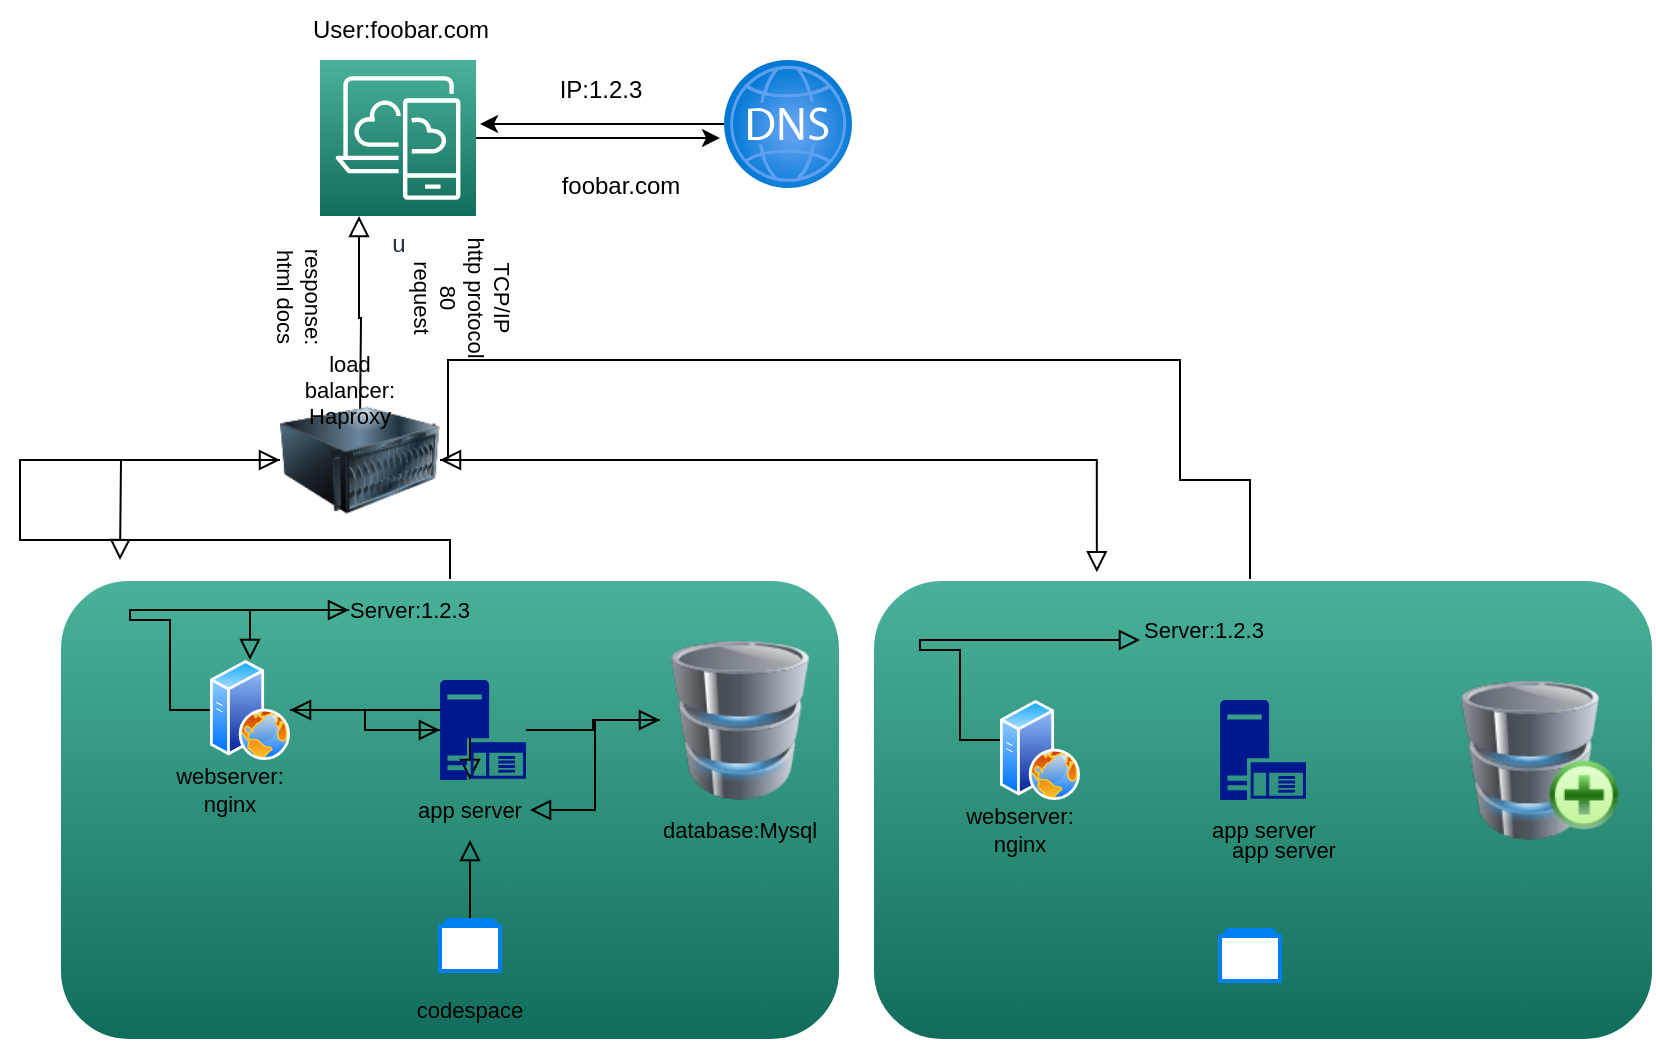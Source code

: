 <mxfile version="21.1.1" type="github">
  <diagram id="C5RBs43oDa-KdzZeNtuy" name="Page-1">
    <mxGraphModel dx="880" dy="395" grid="1" gridSize="10" guides="1" tooltips="1" connect="1" arrows="1" fold="1" page="1" pageScale="1" pageWidth="827" pageHeight="1169" math="0" shadow="0">
      <root>
        <mxCell id="WIyWlLk6GJQsqaUBKTNV-0" />
        <mxCell id="WIyWlLk6GJQsqaUBKTNV-1" parent="WIyWlLk6GJQsqaUBKTNV-0" />
        <mxCell id="SjaqRtaskE_e7vW0ZwbB-1" style="edgeStyle=orthogonalEdgeStyle;rounded=0;orthogonalLoop=1;jettySize=auto;html=1;" edge="1" parent="WIyWlLk6GJQsqaUBKTNV-1" source="SjaqRtaskE_e7vW0ZwbB-0">
          <mxGeometry relative="1" as="geometry">
            <mxPoint x="380" y="79" as="targetPoint" />
          </mxGeometry>
        </mxCell>
        <mxCell id="SjaqRtaskE_e7vW0ZwbB-0" value="u" style="sketch=0;points=[[0,0,0],[0.25,0,0],[0.5,0,0],[0.75,0,0],[1,0,0],[0,1,0],[0.25,1,0],[0.5,1,0],[0.75,1,0],[1,1,0],[0,0.25,0],[0,0.5,0],[0,0.75,0],[1,0.25,0],[1,0.5,0],[1,0.75,0]];outlineConnect=0;fontColor=#232F3E;gradientColor=#4AB29A;gradientDirection=north;fillColor=#116D5B;strokeColor=#ffffff;dashed=0;verticalLabelPosition=bottom;verticalAlign=top;align=center;html=1;fontSize=12;fontStyle=0;aspect=fixed;shape=mxgraph.aws4.resourceIcon;resIcon=mxgraph.aws4.desktop_and_app_streaming;" vertex="1" parent="WIyWlLk6GJQsqaUBKTNV-1">
          <mxGeometry x="180" y="40" width="78" height="78" as="geometry" />
        </mxCell>
        <mxCell id="SjaqRtaskE_e7vW0ZwbB-3" style="edgeStyle=orthogonalEdgeStyle;rounded=0;orthogonalLoop=1;jettySize=auto;html=1;" edge="1" parent="WIyWlLk6GJQsqaUBKTNV-1" source="SjaqRtaskE_e7vW0ZwbB-2">
          <mxGeometry relative="1" as="geometry">
            <mxPoint x="260" y="72" as="targetPoint" />
          </mxGeometry>
        </mxCell>
        <mxCell id="SjaqRtaskE_e7vW0ZwbB-2" value="" style="image;aspect=fixed;html=1;points=[];align=center;fontSize=12;image=img/lib/azure2/networking/DNS_Zones.svg;" vertex="1" parent="WIyWlLk6GJQsqaUBKTNV-1">
          <mxGeometry x="382" y="40" width="64" height="64" as="geometry" />
        </mxCell>
        <mxCell id="SjaqRtaskE_e7vW0ZwbB-4" value="foobar.com" style="text;html=1;align=center;verticalAlign=middle;resizable=0;points=[];autosize=1;strokeColor=none;fillColor=none;" vertex="1" parent="WIyWlLk6GJQsqaUBKTNV-1">
          <mxGeometry x="290" y="88" width="80" height="30" as="geometry" />
        </mxCell>
        <mxCell id="SjaqRtaskE_e7vW0ZwbB-5" value="IP:1.2.3" style="text;html=1;align=center;verticalAlign=middle;resizable=0;points=[];autosize=1;strokeColor=none;fillColor=none;" vertex="1" parent="WIyWlLk6GJQsqaUBKTNV-1">
          <mxGeometry x="290" y="40" width="60" height="30" as="geometry" />
        </mxCell>
        <mxCell id="SjaqRtaskE_e7vW0ZwbB-6" value="User:foobar.com" style="text;html=1;align=center;verticalAlign=middle;resizable=0;points=[];autosize=1;strokeColor=none;fillColor=none;" vertex="1" parent="WIyWlLk6GJQsqaUBKTNV-1">
          <mxGeometry x="165" y="10" width="110" height="30" as="geometry" />
        </mxCell>
        <mxCell id="SjaqRtaskE_e7vW0ZwbB-32" style="edgeStyle=orthogonalEdgeStyle;shape=connector;rounded=0;orthogonalLoop=1;jettySize=auto;html=1;shadow=0;labelBackgroundColor=none;strokeColor=default;strokeWidth=1;fontFamily=Helvetica;fontSize=11;fontColor=default;endArrow=block;endFill=0;endSize=8;entryX=0.25;entryY=1;entryDx=0;entryDy=0;entryPerimeter=0;" edge="1" parent="WIyWlLk6GJQsqaUBKTNV-1" target="SjaqRtaskE_e7vW0ZwbB-0">
          <mxGeometry relative="1" as="geometry">
            <mxPoint x="200" y="130" as="targetPoint" />
            <mxPoint x="200" y="220" as="sourcePoint" />
          </mxGeometry>
        </mxCell>
        <mxCell id="SjaqRtaskE_e7vW0ZwbB-49" style="edgeStyle=orthogonalEdgeStyle;shape=connector;rounded=0;orthogonalLoop=1;jettySize=auto;html=1;entryX=0;entryY=0.5;entryDx=0;entryDy=0;shadow=0;labelBackgroundColor=none;strokeColor=default;strokeWidth=1;fontFamily=Helvetica;fontSize=11;fontColor=default;endArrow=block;endFill=0;endSize=8;" edge="1" parent="WIyWlLk6GJQsqaUBKTNV-1" source="SjaqRtaskE_e7vW0ZwbB-12" target="SjaqRtaskE_e7vW0ZwbB-44">
          <mxGeometry relative="1" as="geometry" />
        </mxCell>
        <mxCell id="SjaqRtaskE_e7vW0ZwbB-12" value="" style="rounded=1;whiteSpace=wrap;html=1;verticalAlign=top;fillColor=#116D5B;strokeColor=#ffffff;fontColor=#232F3E;sketch=0;gradientColor=#4AB29A;gradientDirection=north;dashed=0;fontStyle=0;movable=0;resizable=0;rotatable=0;deletable=0;editable=0;locked=1;connectable=0;" vertex="1" parent="WIyWlLk6GJQsqaUBKTNV-1">
          <mxGeometry x="50" y="300" width="390" height="230" as="geometry" />
        </mxCell>
        <mxCell id="SjaqRtaskE_e7vW0ZwbB-15" value="codespace" style="text;html=1;strokeColor=none;fillColor=none;align=center;verticalAlign=middle;whiteSpace=wrap;rounded=0;fontSize=11;fontFamily=Helvetica;fontColor=default;" vertex="1" parent="WIyWlLk6GJQsqaUBKTNV-1">
          <mxGeometry x="225" y="500" width="60" height="30" as="geometry" />
        </mxCell>
        <mxCell id="SjaqRtaskE_e7vW0ZwbB-35" value="" style="edgeStyle=orthogonalEdgeStyle;shape=connector;rounded=0;orthogonalLoop=1;jettySize=auto;html=1;shadow=0;labelBackgroundColor=none;strokeColor=default;strokeWidth=1;fontFamily=Helvetica;fontSize=11;fontColor=default;endArrow=block;endFill=0;endSize=8;" edge="1" parent="WIyWlLk6GJQsqaUBKTNV-1" source="SjaqRtaskE_e7vW0ZwbB-16" target="SjaqRtaskE_e7vW0ZwbB-17">
          <mxGeometry relative="1" as="geometry" />
        </mxCell>
        <mxCell id="SjaqRtaskE_e7vW0ZwbB-16" value="Server:1.2.3" style="text;html=1;strokeColor=none;fillColor=none;align=center;verticalAlign=middle;whiteSpace=wrap;rounded=0;fontSize=11;fontFamily=Helvetica;fontColor=default;movable=1;resizable=1;rotatable=1;deletable=1;editable=1;locked=0;connectable=1;" vertex="1" parent="WIyWlLk6GJQsqaUBKTNV-1">
          <mxGeometry x="194.5" y="300" width="60" height="30" as="geometry" />
        </mxCell>
        <mxCell id="SjaqRtaskE_e7vW0ZwbB-21" value="" style="edgeStyle=orthogonalEdgeStyle;shape=connector;rounded=0;orthogonalLoop=1;jettySize=auto;html=1;shadow=0;labelBackgroundColor=none;strokeColor=default;strokeWidth=1;fontFamily=Helvetica;fontSize=11;fontColor=default;endArrow=block;endFill=0;endSize=8;" edge="1" parent="WIyWlLk6GJQsqaUBKTNV-1" source="SjaqRtaskE_e7vW0ZwbB-17" target="SjaqRtaskE_e7vW0ZwbB-19">
          <mxGeometry relative="1" as="geometry" />
        </mxCell>
        <mxCell id="SjaqRtaskE_e7vW0ZwbB-36" value="" style="edgeStyle=orthogonalEdgeStyle;shape=connector;rounded=0;orthogonalLoop=1;jettySize=auto;html=1;shadow=0;labelBackgroundColor=none;strokeColor=default;strokeWidth=1;fontFamily=Helvetica;fontSize=11;fontColor=default;endArrow=block;endFill=0;endSize=8;movable=0;resizable=0;rotatable=0;deletable=0;editable=0;locked=1;connectable=0;" edge="1" parent="WIyWlLk6GJQsqaUBKTNV-1" source="SjaqRtaskE_e7vW0ZwbB-17" target="SjaqRtaskE_e7vW0ZwbB-23">
          <mxGeometry relative="1" as="geometry" />
        </mxCell>
        <mxCell id="SjaqRtaskE_e7vW0ZwbB-38" value="" style="edgeStyle=orthogonalEdgeStyle;shape=connector;rounded=0;orthogonalLoop=1;jettySize=auto;html=1;shadow=0;labelBackgroundColor=none;strokeColor=default;strokeWidth=1;fontFamily=Helvetica;fontSize=11;fontColor=default;endArrow=block;endFill=0;endSize=8;movable=1;resizable=1;rotatable=1;deletable=1;editable=1;locked=0;connectable=1;" edge="1" parent="WIyWlLk6GJQsqaUBKTNV-1" source="SjaqRtaskE_e7vW0ZwbB-17" target="SjaqRtaskE_e7vW0ZwbB-16">
          <mxGeometry relative="1" as="geometry">
            <mxPoint x="85" y="365" as="targetPoint" />
            <Array as="points">
              <mxPoint x="105" y="365" />
              <mxPoint x="105" y="320" />
              <mxPoint x="85" y="320" />
              <mxPoint x="85" y="315" />
            </Array>
          </mxGeometry>
        </mxCell>
        <mxCell id="SjaqRtaskE_e7vW0ZwbB-17" value="" style="image;aspect=fixed;perimeter=ellipsePerimeter;html=1;align=center;shadow=0;dashed=0;spacingTop=3;image=img/lib/active_directory/web_server.svg;fontFamily=Helvetica;fontSize=11;fontColor=default;movable=1;resizable=1;rotatable=1;deletable=1;editable=1;locked=0;connectable=1;" vertex="1" parent="WIyWlLk6GJQsqaUBKTNV-1">
          <mxGeometry x="125" y="340" width="40" height="50" as="geometry" />
        </mxCell>
        <mxCell id="SjaqRtaskE_e7vW0ZwbB-18" value="webserver:&lt;br&gt;nginx" style="text;html=1;strokeColor=none;fillColor=none;align=center;verticalAlign=middle;whiteSpace=wrap;rounded=0;fontSize=11;fontFamily=Helvetica;fontColor=default;movable=0;resizable=0;rotatable=0;deletable=0;editable=0;locked=1;connectable=0;" vertex="1" parent="WIyWlLk6GJQsqaUBKTNV-1">
          <mxGeometry x="105" y="390" width="60" height="30" as="geometry" />
        </mxCell>
        <mxCell id="SjaqRtaskE_e7vW0ZwbB-20" style="edgeStyle=orthogonalEdgeStyle;shape=connector;rounded=0;orthogonalLoop=1;jettySize=auto;html=1;shadow=0;labelBackgroundColor=none;strokeColor=default;strokeWidth=1;fontFamily=Helvetica;fontSize=11;fontColor=default;endArrow=block;endFill=0;endSize=8;movable=0;resizable=0;rotatable=0;deletable=0;editable=0;locked=1;connectable=0;" edge="1" parent="WIyWlLk6GJQsqaUBKTNV-1" source="SjaqRtaskE_e7vW0ZwbB-19" target="SjaqRtaskE_e7vW0ZwbB-17">
          <mxGeometry relative="1" as="geometry" />
        </mxCell>
        <mxCell id="SjaqRtaskE_e7vW0ZwbB-31" style="edgeStyle=orthogonalEdgeStyle;shape=connector;rounded=0;orthogonalLoop=1;jettySize=auto;html=1;shadow=0;labelBackgroundColor=none;strokeColor=default;strokeWidth=1;fontFamily=Helvetica;fontSize=11;fontColor=default;endArrow=block;endFill=0;endSize=8;movable=0;resizable=0;rotatable=0;deletable=0;editable=0;locked=1;connectable=0;" edge="1" parent="WIyWlLk6GJQsqaUBKTNV-1" source="SjaqRtaskE_e7vW0ZwbB-19" target="SjaqRtaskE_e7vW0ZwbB-22">
          <mxGeometry relative="1" as="geometry" />
        </mxCell>
        <mxCell id="SjaqRtaskE_e7vW0ZwbB-19" value="" style="sketch=0;aspect=fixed;pointerEvents=1;shadow=0;dashed=0;html=1;strokeColor=none;labelPosition=center;verticalLabelPosition=bottom;verticalAlign=top;align=center;fillColor=#00188D;shape=mxgraph.mscae.enterprise.application_server;fontFamily=Helvetica;fontSize=11;fontColor=default;movable=1;resizable=1;rotatable=1;deletable=1;editable=1;locked=0;connectable=1;" vertex="1" parent="WIyWlLk6GJQsqaUBKTNV-1">
          <mxGeometry x="240" y="350" width="43" height="50" as="geometry" />
        </mxCell>
        <mxCell id="SjaqRtaskE_e7vW0ZwbB-28" value="" style="edgeStyle=orthogonalEdgeStyle;shape=connector;rounded=0;orthogonalLoop=1;jettySize=auto;html=1;shadow=0;labelBackgroundColor=none;strokeColor=default;strokeWidth=1;fontFamily=Helvetica;fontSize=11;fontColor=default;endArrow=block;endFill=0;endSize=8;movable=0;resizable=0;rotatable=0;deletable=0;editable=0;locked=1;connectable=0;" edge="1" parent="WIyWlLk6GJQsqaUBKTNV-1" source="SjaqRtaskE_e7vW0ZwbB-22" target="SjaqRtaskE_e7vW0ZwbB-23">
          <mxGeometry relative="1" as="geometry" />
        </mxCell>
        <mxCell id="SjaqRtaskE_e7vW0ZwbB-22" value="" style="image;html=1;image=img/lib/clip_art/computers/Database_128x128.png;fontFamily=Helvetica;fontSize=11;fontColor=default;movable=0;resizable=0;rotatable=0;deletable=0;editable=0;locked=1;connectable=0;" vertex="1" parent="WIyWlLk6GJQsqaUBKTNV-1">
          <mxGeometry x="350" y="330" width="80" height="80" as="geometry" />
        </mxCell>
        <mxCell id="SjaqRtaskE_e7vW0ZwbB-23" value="app server" style="text;html=1;strokeColor=none;fillColor=none;align=center;verticalAlign=middle;whiteSpace=wrap;rounded=0;fontSize=11;fontFamily=Helvetica;fontColor=default;movable=0;resizable=0;rotatable=0;deletable=0;editable=0;locked=1;connectable=0;" vertex="1" parent="WIyWlLk6GJQsqaUBKTNV-1">
          <mxGeometry x="225" y="400" width="60" height="30" as="geometry" />
        </mxCell>
        <mxCell id="SjaqRtaskE_e7vW0ZwbB-24" value="database:Mysql" style="text;html=1;strokeColor=none;fillColor=none;align=center;verticalAlign=middle;whiteSpace=wrap;rounded=0;fontSize=11;fontFamily=Helvetica;fontColor=default;" vertex="1" parent="WIyWlLk6GJQsqaUBKTNV-1">
          <mxGeometry x="360" y="410" width="60" height="30" as="geometry" />
        </mxCell>
        <mxCell id="SjaqRtaskE_e7vW0ZwbB-27" value="" style="edgeStyle=orthogonalEdgeStyle;shape=connector;rounded=0;orthogonalLoop=1;jettySize=auto;html=1;shadow=0;labelBackgroundColor=none;strokeColor=default;strokeWidth=1;fontFamily=Helvetica;fontSize=11;fontColor=default;endArrow=block;endFill=0;endSize=8;" edge="1" parent="WIyWlLk6GJQsqaUBKTNV-1" source="SjaqRtaskE_e7vW0ZwbB-25" target="SjaqRtaskE_e7vW0ZwbB-23">
          <mxGeometry relative="1" as="geometry" />
        </mxCell>
        <mxCell id="SjaqRtaskE_e7vW0ZwbB-25" value="" style="html=1;verticalLabelPosition=bottom;align=center;labelBackgroundColor=#ffffff;verticalAlign=top;strokeWidth=2;strokeColor=#0080F0;shadow=0;dashed=0;shape=mxgraph.ios7.icons.folders;fontFamily=Helvetica;fontSize=11;fontColor=default;movable=0;resizable=0;rotatable=0;deletable=0;editable=0;locked=1;connectable=0;" vertex="1" parent="WIyWlLk6GJQsqaUBKTNV-1">
          <mxGeometry x="240" y="470" width="30" height="25.5" as="geometry" />
        </mxCell>
        <mxCell id="SjaqRtaskE_e7vW0ZwbB-33" value="TCP/IP&lt;br&gt;http protocol&lt;br&gt;80&lt;br&gt;request" style="text;html=1;strokeColor=none;fillColor=none;align=center;verticalAlign=middle;whiteSpace=wrap;rounded=0;fontSize=11;fontFamily=Helvetica;fontColor=default;rotation=90;" vertex="1" parent="WIyWlLk6GJQsqaUBKTNV-1">
          <mxGeometry x="216.5" y="133.5" width="70" height="50" as="geometry" />
        </mxCell>
        <mxCell id="SjaqRtaskE_e7vW0ZwbB-34" value="response:&lt;br&gt;html docs" style="text;html=1;strokeColor=none;fillColor=none;align=center;verticalAlign=middle;whiteSpace=wrap;rounded=0;fontSize=11;fontFamily=Helvetica;fontColor=default;rotation=90;" vertex="1" parent="WIyWlLk6GJQsqaUBKTNV-1">
          <mxGeometry x="140" y="143.5" width="60" height="30" as="geometry" />
        </mxCell>
        <mxCell id="SjaqRtaskE_e7vW0ZwbB-48" style="edgeStyle=orthogonalEdgeStyle;shape=connector;rounded=0;orthogonalLoop=1;jettySize=auto;html=1;shadow=0;labelBackgroundColor=none;strokeColor=default;strokeWidth=1;fontFamily=Helvetica;fontSize=11;fontColor=default;endArrow=block;endFill=0;endSize=8;" edge="1" parent="WIyWlLk6GJQsqaUBKTNV-1" source="SjaqRtaskE_e7vW0ZwbB-42" target="SjaqRtaskE_e7vW0ZwbB-44">
          <mxGeometry relative="1" as="geometry">
            <mxPoint x="280" y="220" as="targetPoint" />
            <Array as="points">
              <mxPoint x="645" y="250" />
              <mxPoint x="610" y="250" />
              <mxPoint x="610" y="190" />
              <mxPoint x="244" y="190" />
              <mxPoint x="244" y="240" />
            </Array>
          </mxGeometry>
        </mxCell>
        <mxCell id="SjaqRtaskE_e7vW0ZwbB-42" value="" style="rounded=1;whiteSpace=wrap;html=1;verticalAlign=top;fillColor=#116D5B;strokeColor=#ffffff;fontColor=#232F3E;sketch=0;gradientColor=#4AB29A;gradientDirection=north;dashed=0;fontStyle=0;movable=1;resizable=1;rotatable=1;deletable=1;editable=1;locked=0;connectable=1;" vertex="1" parent="WIyWlLk6GJQsqaUBKTNV-1">
          <mxGeometry x="456.5" y="300" width="390" height="230" as="geometry" />
        </mxCell>
        <mxCell id="SjaqRtaskE_e7vW0ZwbB-45" style="edgeStyle=orthogonalEdgeStyle;shape=connector;rounded=0;orthogonalLoop=1;jettySize=auto;html=1;entryX=0.287;entryY=-0.017;entryDx=0;entryDy=0;entryPerimeter=0;shadow=0;labelBackgroundColor=none;strokeColor=default;strokeWidth=1;fontFamily=Helvetica;fontSize=11;fontColor=default;endArrow=block;endFill=0;endSize=8;" edge="1" parent="WIyWlLk6GJQsqaUBKTNV-1" source="SjaqRtaskE_e7vW0ZwbB-44" target="SjaqRtaskE_e7vW0ZwbB-42">
          <mxGeometry relative="1" as="geometry" />
        </mxCell>
        <mxCell id="SjaqRtaskE_e7vW0ZwbB-46" style="edgeStyle=orthogonalEdgeStyle;shape=connector;rounded=0;orthogonalLoop=1;jettySize=auto;html=1;shadow=0;labelBackgroundColor=none;strokeColor=default;strokeWidth=1;fontFamily=Helvetica;fontSize=11;fontColor=default;endArrow=block;endFill=0;endSize=8;" edge="1" parent="WIyWlLk6GJQsqaUBKTNV-1" source="SjaqRtaskE_e7vW0ZwbB-44">
          <mxGeometry relative="1" as="geometry">
            <mxPoint x="80" y="290" as="targetPoint" />
          </mxGeometry>
        </mxCell>
        <mxCell id="SjaqRtaskE_e7vW0ZwbB-44" value="" style="image;html=1;image=img/lib/clip_art/computers/Server_128x128.png;fontFamily=Helvetica;fontSize=11;fontColor=default;" vertex="1" parent="WIyWlLk6GJQsqaUBKTNV-1">
          <mxGeometry x="160" y="200" width="80" height="80" as="geometry" />
        </mxCell>
        <mxCell id="SjaqRtaskE_e7vW0ZwbB-50" value="load balancer:&lt;br&gt;Haproxy" style="text;html=1;strokeColor=none;fillColor=none;align=center;verticalAlign=middle;whiteSpace=wrap;rounded=0;fontSize=11;fontFamily=Helvetica;fontColor=default;" vertex="1" parent="WIyWlLk6GJQsqaUBKTNV-1">
          <mxGeometry x="165" y="190" width="60" height="30" as="geometry" />
        </mxCell>
        <mxCell id="SjaqRtaskE_e7vW0ZwbB-51" value="" style="image;aspect=fixed;perimeter=ellipsePerimeter;html=1;align=center;shadow=0;dashed=0;spacingTop=3;image=img/lib/active_directory/web_server.svg;fontFamily=Helvetica;fontSize=11;fontColor=default;movable=1;resizable=1;rotatable=1;deletable=1;editable=1;locked=0;connectable=1;" vertex="1" parent="WIyWlLk6GJQsqaUBKTNV-1">
          <mxGeometry x="520" y="360" width="40" height="50" as="geometry" />
        </mxCell>
        <mxCell id="SjaqRtaskE_e7vW0ZwbB-52" value="" style="sketch=0;aspect=fixed;pointerEvents=1;shadow=0;dashed=0;html=1;strokeColor=none;labelPosition=center;verticalLabelPosition=bottom;verticalAlign=top;align=center;fillColor=#00188D;shape=mxgraph.mscae.enterprise.application_server;fontFamily=Helvetica;fontSize=11;fontColor=default;movable=1;resizable=1;rotatable=1;deletable=1;editable=1;locked=0;connectable=1;" vertex="1" parent="WIyWlLk6GJQsqaUBKTNV-1">
          <mxGeometry x="630" y="360" width="43" height="50" as="geometry" />
        </mxCell>
        <mxCell id="SjaqRtaskE_e7vW0ZwbB-53" value="Server:1.2.3" style="text;html=1;strokeColor=none;fillColor=none;align=center;verticalAlign=middle;whiteSpace=wrap;rounded=0;fontSize=11;fontFamily=Helvetica;fontColor=default;movable=1;resizable=1;rotatable=1;deletable=1;editable=1;locked=0;connectable=1;" vertex="1" parent="WIyWlLk6GJQsqaUBKTNV-1">
          <mxGeometry x="591.5" y="310" width="60" height="30" as="geometry" />
        </mxCell>
        <mxCell id="SjaqRtaskE_e7vW0ZwbB-54" value="" style="edgeStyle=orthogonalEdgeStyle;shape=connector;rounded=0;orthogonalLoop=1;jettySize=auto;html=1;shadow=0;labelBackgroundColor=none;strokeColor=default;strokeWidth=1;fontFamily=Helvetica;fontSize=11;fontColor=default;endArrow=block;endFill=0;endSize=8;movable=1;resizable=1;rotatable=1;deletable=1;editable=1;locked=0;connectable=1;" edge="1" parent="WIyWlLk6GJQsqaUBKTNV-1">
          <mxGeometry relative="1" as="geometry">
            <mxPoint x="520" y="380" as="sourcePoint" />
            <mxPoint x="590" y="330" as="targetPoint" />
            <Array as="points">
              <mxPoint x="500" y="380" />
              <mxPoint x="500" y="335" />
              <mxPoint x="480" y="335" />
              <mxPoint x="480" y="330" />
            </Array>
          </mxGeometry>
        </mxCell>
        <mxCell id="SjaqRtaskE_e7vW0ZwbB-55" value="" style="image;html=1;image=img/lib/clip_art/computers/Database_Add_128x128.png;fontFamily=Helvetica;fontSize=11;fontColor=default;" vertex="1" parent="WIyWlLk6GJQsqaUBKTNV-1">
          <mxGeometry x="750" y="350" width="80" height="80" as="geometry" />
        </mxCell>
        <mxCell id="SjaqRtaskE_e7vW0ZwbB-56" value="" style="html=1;verticalLabelPosition=bottom;align=center;labelBackgroundColor=#ffffff;verticalAlign=top;strokeWidth=2;strokeColor=#0080F0;shadow=0;dashed=0;shape=mxgraph.ios7.icons.folders;fontFamily=Helvetica;fontSize=11;fontColor=default;" vertex="1" parent="WIyWlLk6GJQsqaUBKTNV-1">
          <mxGeometry x="630" y="475" width="30" height="25.5" as="geometry" />
        </mxCell>
        <mxCell id="SjaqRtaskE_e7vW0ZwbB-57" value="app server" style="text;html=1;strokeColor=none;fillColor=none;align=center;verticalAlign=middle;whiteSpace=wrap;rounded=0;fontSize=11;fontFamily=Helvetica;fontColor=default;" vertex="1" parent="WIyWlLk6GJQsqaUBKTNV-1">
          <mxGeometry x="621.5" y="410" width="60" height="30" as="geometry" />
        </mxCell>
        <mxCell id="SjaqRtaskE_e7vW0ZwbB-58" value="webserver:&lt;br&gt;nginx" style="text;html=1;strokeColor=none;fillColor=none;align=center;verticalAlign=middle;whiteSpace=wrap;rounded=0;fontSize=11;fontFamily=Helvetica;fontColor=default;" vertex="1" parent="WIyWlLk6GJQsqaUBKTNV-1">
          <mxGeometry x="500" y="410" width="60" height="30" as="geometry" />
        </mxCell>
        <mxCell id="SjaqRtaskE_e7vW0ZwbB-59" value="app server" style="text;html=1;strokeColor=none;fillColor=none;align=center;verticalAlign=middle;whiteSpace=wrap;rounded=0;fontSize=11;fontFamily=Helvetica;fontColor=default;" vertex="1" parent="WIyWlLk6GJQsqaUBKTNV-1">
          <mxGeometry x="631.5" y="420" width="60" height="30" as="geometry" />
        </mxCell>
      </root>
    </mxGraphModel>
  </diagram>
</mxfile>
